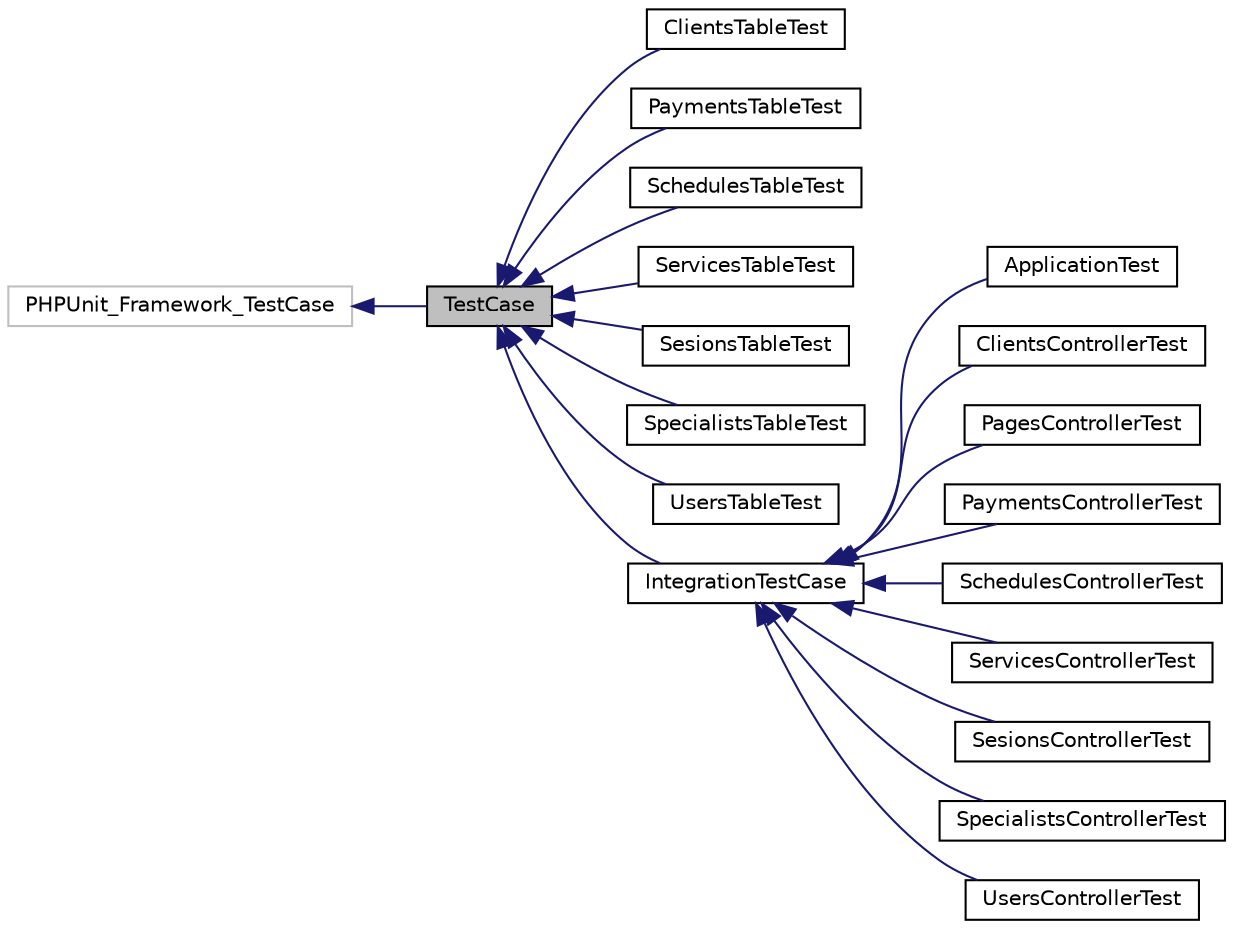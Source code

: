 digraph "TestCase"
{
  edge [fontname="Helvetica",fontsize="10",labelfontname="Helvetica",labelfontsize="10"];
  node [fontname="Helvetica",fontsize="10",shape=record];
  rankdir="LR";
  Node1 [label="TestCase",height=0.2,width=0.4,color="black", fillcolor="grey75", style="filled", fontcolor="black"];
  Node2 -> Node1 [dir="back",color="midnightblue",fontsize="10",style="solid",fontname="Helvetica"];
  Node2 [label="PHPUnit_Framework_TestCase",height=0.2,width=0.4,color="grey75", fillcolor="white", style="filled"];
  Node1 -> Node3 [dir="back",color="midnightblue",fontsize="10",style="solid",fontname="Helvetica"];
  Node3 [label="ClientsTableTest",height=0.2,width=0.4,color="black", fillcolor="white", style="filled",URL="$class_app_1_1_test_1_1_test_case_1_1_model_1_1_table_1_1_clients_table_test.html"];
  Node1 -> Node4 [dir="back",color="midnightblue",fontsize="10",style="solid",fontname="Helvetica"];
  Node4 [label="PaymentsTableTest",height=0.2,width=0.4,color="black", fillcolor="white", style="filled",URL="$class_app_1_1_test_1_1_test_case_1_1_model_1_1_table_1_1_payments_table_test.html"];
  Node1 -> Node5 [dir="back",color="midnightblue",fontsize="10",style="solid",fontname="Helvetica"];
  Node5 [label="SchedulesTableTest",height=0.2,width=0.4,color="black", fillcolor="white", style="filled",URL="$class_app_1_1_test_1_1_test_case_1_1_model_1_1_table_1_1_schedules_table_test.html"];
  Node1 -> Node6 [dir="back",color="midnightblue",fontsize="10",style="solid",fontname="Helvetica"];
  Node6 [label="ServicesTableTest",height=0.2,width=0.4,color="black", fillcolor="white", style="filled",URL="$class_app_1_1_test_1_1_test_case_1_1_model_1_1_table_1_1_services_table_test.html"];
  Node1 -> Node7 [dir="back",color="midnightblue",fontsize="10",style="solid",fontname="Helvetica"];
  Node7 [label="SesionsTableTest",height=0.2,width=0.4,color="black", fillcolor="white", style="filled",URL="$class_app_1_1_test_1_1_test_case_1_1_model_1_1_table_1_1_sesions_table_test.html"];
  Node1 -> Node8 [dir="back",color="midnightblue",fontsize="10",style="solid",fontname="Helvetica"];
  Node8 [label="SpecialistsTableTest",height=0.2,width=0.4,color="black", fillcolor="white", style="filled",URL="$class_app_1_1_test_1_1_test_case_1_1_model_1_1_table_1_1_specialists_table_test.html"];
  Node1 -> Node9 [dir="back",color="midnightblue",fontsize="10",style="solid",fontname="Helvetica"];
  Node9 [label="UsersTableTest",height=0.2,width=0.4,color="black", fillcolor="white", style="filled",URL="$class_app_1_1_test_1_1_test_case_1_1_model_1_1_table_1_1_users_table_test.html"];
  Node1 -> Node10 [dir="back",color="midnightblue",fontsize="10",style="solid",fontname="Helvetica"];
  Node10 [label="IntegrationTestCase",height=0.2,width=0.4,color="black", fillcolor="white", style="filled",URL="$class_cake_1_1_test_suite_1_1_integration_test_case.html"];
  Node10 -> Node11 [dir="back",color="midnightblue",fontsize="10",style="solid",fontname="Helvetica"];
  Node11 [label="ApplicationTest",height=0.2,width=0.4,color="black", fillcolor="white", style="filled",URL="$class_app_1_1_test_1_1_test_case_1_1_application_test.html"];
  Node10 -> Node12 [dir="back",color="midnightblue",fontsize="10",style="solid",fontname="Helvetica"];
  Node12 [label="ClientsControllerTest",height=0.2,width=0.4,color="black", fillcolor="white", style="filled",URL="$class_app_1_1_test_1_1_test_case_1_1_controller_1_1_clients_controller_test.html"];
  Node10 -> Node13 [dir="back",color="midnightblue",fontsize="10",style="solid",fontname="Helvetica"];
  Node13 [label="PagesControllerTest",height=0.2,width=0.4,color="black", fillcolor="white", style="filled",URL="$class_app_1_1_test_1_1_test_case_1_1_controller_1_1_pages_controller_test.html"];
  Node10 -> Node14 [dir="back",color="midnightblue",fontsize="10",style="solid",fontname="Helvetica"];
  Node14 [label="PaymentsControllerTest",height=0.2,width=0.4,color="black", fillcolor="white", style="filled",URL="$class_app_1_1_test_1_1_test_case_1_1_controller_1_1_payments_controller_test.html"];
  Node10 -> Node15 [dir="back",color="midnightblue",fontsize="10",style="solid",fontname="Helvetica"];
  Node15 [label="SchedulesControllerTest",height=0.2,width=0.4,color="black", fillcolor="white", style="filled",URL="$class_app_1_1_test_1_1_test_case_1_1_controller_1_1_schedules_controller_test.html"];
  Node10 -> Node16 [dir="back",color="midnightblue",fontsize="10",style="solid",fontname="Helvetica"];
  Node16 [label="ServicesControllerTest",height=0.2,width=0.4,color="black", fillcolor="white", style="filled",URL="$class_app_1_1_test_1_1_test_case_1_1_controller_1_1_services_controller_test.html"];
  Node10 -> Node17 [dir="back",color="midnightblue",fontsize="10",style="solid",fontname="Helvetica"];
  Node17 [label="SesionsControllerTest",height=0.2,width=0.4,color="black", fillcolor="white", style="filled",URL="$class_app_1_1_test_1_1_test_case_1_1_controller_1_1_sesions_controller_test.html"];
  Node10 -> Node18 [dir="back",color="midnightblue",fontsize="10",style="solid",fontname="Helvetica"];
  Node18 [label="SpecialistsControllerTest",height=0.2,width=0.4,color="black", fillcolor="white", style="filled",URL="$class_app_1_1_test_1_1_test_case_1_1_controller_1_1_specialists_controller_test.html"];
  Node10 -> Node19 [dir="back",color="midnightblue",fontsize="10",style="solid",fontname="Helvetica"];
  Node19 [label="UsersControllerTest",height=0.2,width=0.4,color="black", fillcolor="white", style="filled",URL="$class_app_1_1_test_1_1_test_case_1_1_controller_1_1_users_controller_test.html"];
}
